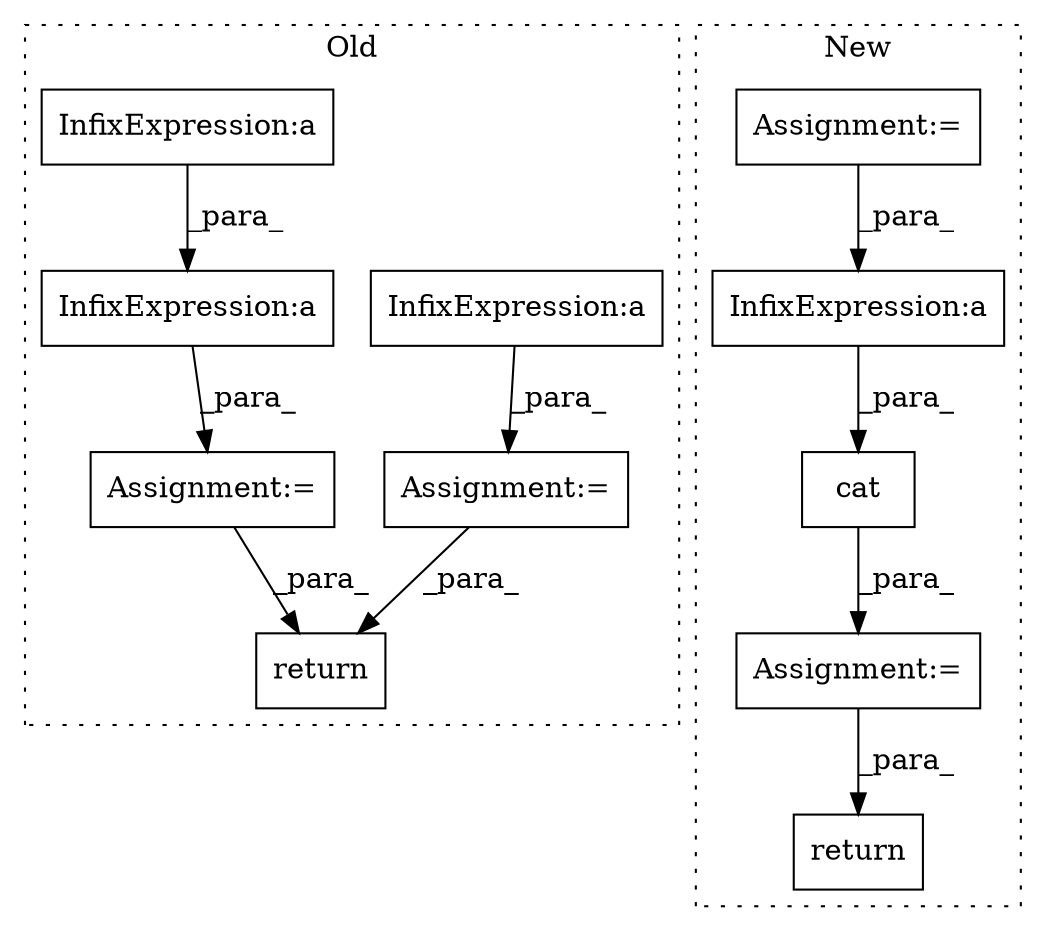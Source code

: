 digraph G {
subgraph cluster0 {
1 [label="return" a="41" s="13162" l="7" shape="box"];
4 [label="Assignment:=" a="7" s="12834" l="1" shape="box"];
7 [label="Assignment:=" a="7" s="13005" l="1" shape="box"];
8 [label="InfixExpression:a" a="27" s="12874" l="3" shape="box"];
9 [label="InfixExpression:a" a="27" s="13048" l="3" shape="box"];
10 [label="InfixExpression:a" a="27" s="13062" l="8" shape="box"];
label = "Old";
style="dotted";
}
subgraph cluster1 {
2 [label="cat" a="32" s="16194,16297" l="4,1" shape="box"];
3 [label="return" a="41" s="16364" l="7" shape="box"];
5 [label="Assignment:=" a="7" s="16029" l="1" shape="box"];
6 [label="Assignment:=" a="7" s="16187" l="1" shape="box"];
11 [label="InfixExpression:a" a="27" s="16157" l="3" shape="box"];
label = "New";
style="dotted";
}
2 -> 6 [label="_para_"];
4 -> 1 [label="_para_"];
5 -> 11 [label="_para_"];
6 -> 3 [label="_para_"];
7 -> 1 [label="_para_"];
8 -> 4 [label="_para_"];
9 -> 10 [label="_para_"];
10 -> 7 [label="_para_"];
11 -> 2 [label="_para_"];
}